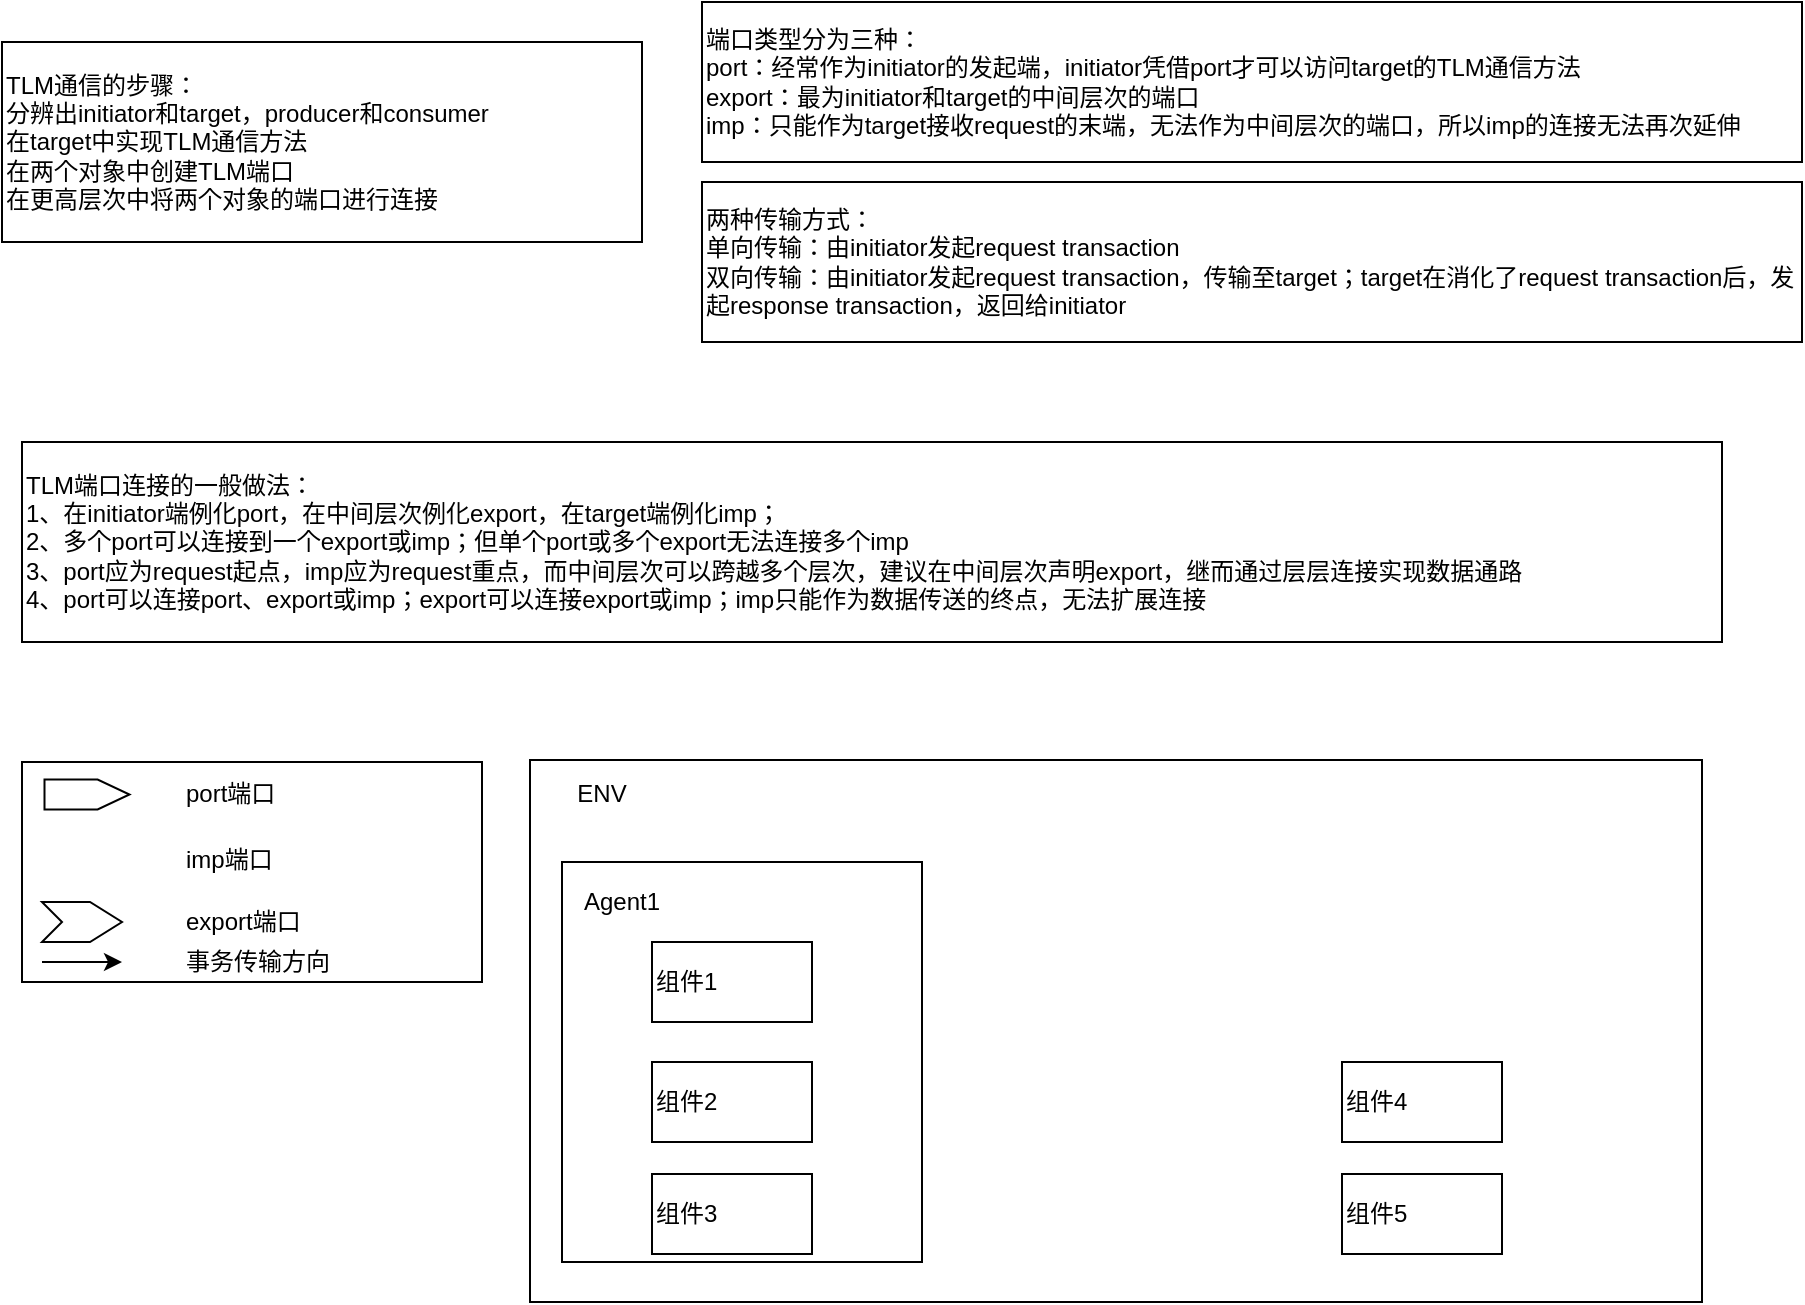 <mxfile version="14.1.2" type="github">
  <diagram id="7aiQNYX1JATzqL3n-3LC" name="第 1 页">
    <mxGraphModel dx="1038" dy="580" grid="1" gridSize="10" guides="1" tooltips="1" connect="1" arrows="1" fold="1" page="1" pageScale="1" pageWidth="827" pageHeight="1169" math="0" shadow="0">
      <root>
        <mxCell id="0" />
        <mxCell id="1" parent="0" />
        <mxCell id="KpihyvGpEoFMGpjDdbEs-1" value="TLM通信的步骤：&lt;br&gt;分辨出initiator和target，producer和consumer&lt;br&gt;在target中实现TLM通信方法&lt;br&gt;在两个对象中创建TLM端口&lt;br&gt;在更高层次中将两个对象的端口进行连接" style="rounded=0;whiteSpace=wrap;html=1;align=left;" vertex="1" parent="1">
          <mxGeometry x="30" y="50" width="320" height="100" as="geometry" />
        </mxCell>
        <mxCell id="KpihyvGpEoFMGpjDdbEs-2" value="端口类型分为三种：&lt;br&gt;port：经常作为initiator的发起端，initiator凭借port才可以访问target的TLM通信方法&lt;br&gt;export：最为initiator和target的中间层次的端口&lt;br&gt;imp：只能作为target接收request的末端，无法作为中间层次的端口，所以imp的连接无法再次延伸" style="rounded=0;whiteSpace=wrap;html=1;align=left;" vertex="1" parent="1">
          <mxGeometry x="380" y="30" width="550" height="80" as="geometry" />
        </mxCell>
        <mxCell id="KpihyvGpEoFMGpjDdbEs-3" value="两种传输方式：&lt;br&gt;单向传输：由initiator发起request transaction&lt;br&gt;双向传输：由initiator发起request transaction，传输至target；target在消化了request transaction后，发起response transaction，返回给initiator" style="rounded=0;whiteSpace=wrap;html=1;align=left;" vertex="1" parent="1">
          <mxGeometry x="380" y="120" width="550" height="80" as="geometry" />
        </mxCell>
        <mxCell id="KpihyvGpEoFMGpjDdbEs-4" value="TLM端口连接的一般做法：&lt;br&gt;1、在initiator端例化port，在中间层次例化export，在target端例化imp；&lt;br&gt;2、多个port可以连接到一个export或imp；但单个port或多个export无法连接多个imp&lt;br&gt;3、port应为request起点，imp应为request重点，而中间层次可以跨越多个层次，建议在中间层次声明export，继而通过层层连接实现数据通路&lt;br&gt;4、port可以连接port、export或imp；export可以连接export或imp；imp只能作为数据传送的终点，无法扩展连接" style="rounded=0;whiteSpace=wrap;html=1;align=left;" vertex="1" parent="1">
          <mxGeometry x="40" y="250" width="850" height="100" as="geometry" />
        </mxCell>
        <mxCell id="KpihyvGpEoFMGpjDdbEs-5" value="" style="rounded=0;whiteSpace=wrap;html=1;align=left;" vertex="1" parent="1">
          <mxGeometry x="40" y="410" width="230" height="110" as="geometry" />
        </mxCell>
        <mxCell id="KpihyvGpEoFMGpjDdbEs-8" value="" style="shape=offPageConnector;whiteSpace=wrap;html=1;align=left;rotation=-90;" vertex="1" parent="1">
          <mxGeometry x="65" y="405" width="15" height="42.5" as="geometry" />
        </mxCell>
        <mxCell id="KpihyvGpEoFMGpjDdbEs-10" value="" style="html=1;shadow=0;dashed=0;align=center;verticalAlign=middle;shape=mxgraph.arrows2.arrow;dy=0;dx=16;notch=10;" vertex="1" parent="1">
          <mxGeometry x="50" y="480" width="40" height="20" as="geometry" />
        </mxCell>
        <mxCell id="KpihyvGpEoFMGpjDdbEs-11" value="" style="endArrow=classic;html=1;" edge="1" parent="1">
          <mxGeometry width="50" height="50" relative="1" as="geometry">
            <mxPoint x="50" y="510" as="sourcePoint" />
            <mxPoint x="90" y="510" as="targetPoint" />
          </mxGeometry>
        </mxCell>
        <mxCell id="KpihyvGpEoFMGpjDdbEs-12" value="port端口" style="text;html=1;strokeColor=none;fillColor=none;align=left;verticalAlign=middle;whiteSpace=wrap;rounded=0;" vertex="1" parent="1">
          <mxGeometry x="120" y="416" width="90" height="20" as="geometry" />
        </mxCell>
        <mxCell id="KpihyvGpEoFMGpjDdbEs-13" value="imp端口&lt;span style=&quot;color: rgba(0 , 0 , 0 , 0) ; font-family: monospace ; font-size: 0px&quot;&gt;%3CmxGraphModel%3E%3Croot%3E%3CmxCell%20id%3D%220%22%2F%3E%3CmxCell%20id%3D%221%22%20parent%3D%220%22%2F%3E%3CmxCell%20id%3D%222%22%20value%3D%22port%E7%AB%AF%E5%8F%A3%22%20style%3D%22text%3Bhtml%3D1%3BstrokeColor%3Dnone%3BfillColor%3Dnone%3Balign%3Dleft%3BverticalAlign%3Dmiddle%3BwhiteSpace%3Dwrap%3Brounded%3D0%3B%22%20vertex%3D%221%22%20parent%3D%221%22%3E%3CmxGeometry%20x%3D%22120%22%20y%3D%22416%22%20width%3D%2290%22%20height%3D%2220%22%20as%3D%22geometry%22%2F%3E%3C%2FmxCell%3E%3C%2Froot%3E%3C%2FmxGraphModel%3E&lt;/span&gt;" style="text;html=1;strokeColor=none;fillColor=none;align=left;verticalAlign=middle;whiteSpace=wrap;rounded=0;" vertex="1" parent="1">
          <mxGeometry x="120" y="448.75" width="90" height="20" as="geometry" />
        </mxCell>
        <mxCell id="KpihyvGpEoFMGpjDdbEs-14" value="export端口&lt;span style=&quot;color: rgba(0 , 0 , 0 , 0) ; font-family: monospace ; font-size: 0px&quot;&gt;%3CmxGraphModel%3E%3Croot%3E%3CmxCell%20id%3D%220%22%2F%3E%3CmxCell%20id%3D%221%22%20parent%3D%220%22%2F%3E%3CmxCell%20id%3D%222%22%20value%3D%22port%E7%AB%AF%E5%8F%A3%22%20style%3D%22text%3Bhtml%3D1%3BstrokeColor%3Dnone%3BfillColor%3Dnone%3Balign%3Dleft%3BverticalAlign%3Dmiddle%3BwhiteSpace%3Dwrap%3Brounded%3D0%3B%22%20vertex%3D%221%22%20parent%3D%221%22%3E%3CmxGeometry%20x%3D%22120%22%20y%3D%22416%22%20width%3D%2290%22%20height%3D%2220%22%20as%3D%22geometry%22%2F%3E%3C%2FmxCell%3E%3C%2Froot%3E%3C%2FmxGraphModel%3E&lt;/span&gt;" style="text;html=1;strokeColor=none;fillColor=none;align=left;verticalAlign=middle;whiteSpace=wrap;rounded=0;" vertex="1" parent="1">
          <mxGeometry x="120" y="480" width="90" height="20" as="geometry" />
        </mxCell>
        <mxCell id="KpihyvGpEoFMGpjDdbEs-16" value="事务传输方向" style="text;html=1;strokeColor=none;fillColor=none;align=left;verticalAlign=middle;whiteSpace=wrap;rounded=0;" vertex="1" parent="1">
          <mxGeometry x="120" y="500" width="90" height="20" as="geometry" />
        </mxCell>
        <mxCell id="KpihyvGpEoFMGpjDdbEs-17" value="" style="rounded=0;whiteSpace=wrap;html=1;align=left;" vertex="1" parent="1">
          <mxGeometry x="294" y="409" width="586" height="271" as="geometry" />
        </mxCell>
        <mxCell id="KpihyvGpEoFMGpjDdbEs-18" value="ENV" style="text;html=1;strokeColor=none;fillColor=none;align=center;verticalAlign=middle;whiteSpace=wrap;rounded=0;" vertex="1" parent="1">
          <mxGeometry x="310" y="416" width="40" height="20" as="geometry" />
        </mxCell>
        <mxCell id="KpihyvGpEoFMGpjDdbEs-19" value="" style="rounded=0;whiteSpace=wrap;html=1;align=left;" vertex="1" parent="1">
          <mxGeometry x="310" y="460" width="180" height="200" as="geometry" />
        </mxCell>
        <mxCell id="KpihyvGpEoFMGpjDdbEs-20" value="Agent1" style="text;html=1;strokeColor=none;fillColor=none;align=center;verticalAlign=middle;whiteSpace=wrap;rounded=0;" vertex="1" parent="1">
          <mxGeometry x="320" y="470" width="40" height="20" as="geometry" />
        </mxCell>
        <mxCell id="KpihyvGpEoFMGpjDdbEs-21" value="组件1" style="rounded=0;whiteSpace=wrap;html=1;align=left;" vertex="1" parent="1">
          <mxGeometry x="355" y="500" width="80" height="40" as="geometry" />
        </mxCell>
        <mxCell id="KpihyvGpEoFMGpjDdbEs-23" value="组件2" style="rounded=0;whiteSpace=wrap;html=1;align=left;" vertex="1" parent="1">
          <mxGeometry x="355" y="560" width="80" height="40" as="geometry" />
        </mxCell>
        <mxCell id="KpihyvGpEoFMGpjDdbEs-24" value="组件3" style="rounded=0;whiteSpace=wrap;html=1;align=left;" vertex="1" parent="1">
          <mxGeometry x="355" y="616" width="80" height="40" as="geometry" />
        </mxCell>
        <mxCell id="KpihyvGpEoFMGpjDdbEs-34" value="组件4" style="rounded=0;whiteSpace=wrap;html=1;align=left;" vertex="1" parent="1">
          <mxGeometry x="700" y="560" width="80" height="40" as="geometry" />
        </mxCell>
        <mxCell id="KpihyvGpEoFMGpjDdbEs-35" value="组件5" style="rounded=0;whiteSpace=wrap;html=1;align=left;" vertex="1" parent="1">
          <mxGeometry x="700" y="616" width="80" height="40" as="geometry" />
        </mxCell>
      </root>
    </mxGraphModel>
  </diagram>
</mxfile>
